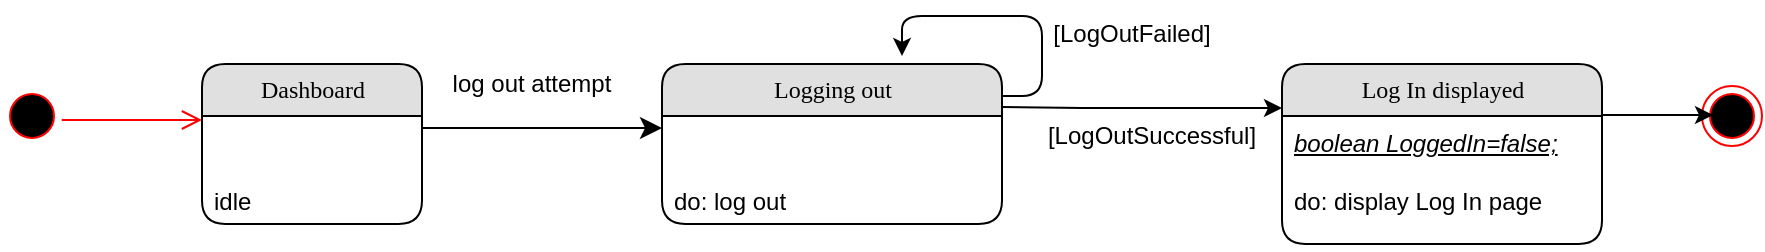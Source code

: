 <mxfile version="13.0.8" type="github">
  <diagram name="Page-1" id="b520641d-4fe3-3701-9064-5fc419738815">
    <mxGraphModel dx="946" dy="597" grid="1" gridSize="10" guides="1" tooltips="1" connect="1" arrows="1" fold="1" page="1" pageScale="1" pageWidth="1100" pageHeight="850" background="#ffffff" math="0" shadow="0">
      <root>
        <mxCell id="0" />
        <mxCell id="1" parent="0" />
        <mxCell id="21ea969265ad0168-39" style="edgeStyle=orthogonalEdgeStyle;html=1;labelBackgroundColor=none;startFill=0;startSize=8;endFill=1;endSize=8;fontFamily=Verdana;fontSize=12;exitX=1;exitY=0.5;" parent="1" edge="1">
          <mxGeometry relative="1" as="geometry">
            <Array as="points" />
            <mxPoint x="250" y="106" as="sourcePoint" />
            <mxPoint x="370" y="106" as="targetPoint" />
          </mxGeometry>
        </mxCell>
        <mxCell id="Hgtj_GoyG-KB-VZRIQT7-10" value="[LogOutFailed]" style="text;html=1;strokeColor=none;fillColor=none;align=center;verticalAlign=middle;whiteSpace=wrap;rounded=0;" parent="1" vertex="1">
          <mxGeometry x="570" y="44" width="70" height="30" as="geometry" />
        </mxCell>
        <mxCell id="Hgtj_GoyG-KB-VZRIQT7-16" value="" style="ellipse;html=1;shape=endState;fillColor=#000000;strokeColor=#ff0000;" parent="1" vertex="1">
          <mxGeometry x="890" y="85" width="30" height="30" as="geometry" />
        </mxCell>
        <mxCell id="Hgtj_GoyG-KB-VZRIQT7-17" value="" style="ellipse;html=1;shape=startState;fillColor=#000000;strokeColor=#ff0000;" parent="1" vertex="1">
          <mxGeometry x="40" y="85" width="30" height="30" as="geometry" />
        </mxCell>
        <mxCell id="Hgtj_GoyG-KB-VZRIQT7-18" value="" style="edgeStyle=orthogonalEdgeStyle;html=1;verticalAlign=bottom;endArrow=open;endSize=8;strokeColor=#ff0000;entryX=0;entryY=0.037;entryDx=0;entryDy=0;entryPerimeter=0;" parent="1" source="Hgtj_GoyG-KB-VZRIQT7-17" target="21ea969265ad0168-7" edge="1">
          <mxGeometry relative="1" as="geometry">
            <mxPoint x="136" y="97" as="targetPoint" />
            <Array as="points">
              <mxPoint x="80" y="102" />
              <mxPoint x="80" y="102" />
            </Array>
          </mxGeometry>
        </mxCell>
        <mxCell id="Hgtj_GoyG-KB-VZRIQT7-23" value="" style="endArrow=classic;html=1;" parent="1" edge="1">
          <mxGeometry width="50" height="50" relative="1" as="geometry">
            <mxPoint x="840" y="99.5" as="sourcePoint" />
            <mxPoint x="895.5" y="99.5" as="targetPoint" />
          </mxGeometry>
        </mxCell>
        <mxCell id="Hgtj_GoyG-KB-VZRIQT7-26" value="log out attempt" style="text;html=1;strokeColor=none;fillColor=none;align=center;verticalAlign=middle;whiteSpace=wrap;rounded=0;" parent="1" vertex="1">
          <mxGeometry x="250" y="74" width="110" height="20" as="geometry" />
        </mxCell>
        <mxCell id="Hgtj_GoyG-KB-VZRIQT7-27" value="" style="edgeStyle=segmentEdgeStyle;endArrow=classic;html=1;" parent="1" edge="1">
          <mxGeometry width="50" height="50" relative="1" as="geometry">
            <mxPoint x="540" y="90" as="sourcePoint" />
            <mxPoint x="490" y="70" as="targetPoint" />
            <Array as="points">
              <mxPoint x="560" y="90" />
              <mxPoint x="560" y="50" />
              <mxPoint x="490" y="50" />
            </Array>
          </mxGeometry>
        </mxCell>
        <mxCell id="Hgtj_GoyG-KB-VZRIQT7-28" value="" style="endArrow=classic;html=1;" parent="1" edge="1">
          <mxGeometry width="50" height="50" relative="1" as="geometry">
            <mxPoint x="540" y="95.5" as="sourcePoint" />
            <mxPoint x="680" y="96" as="targetPoint" />
            <Array as="points">
              <mxPoint x="580" y="96" />
            </Array>
          </mxGeometry>
        </mxCell>
        <mxCell id="Hgtj_GoyG-KB-VZRIQT7-5" value="Log In displayed" style="swimlane;html=1;fontStyle=0;childLayout=stackLayout;horizontal=1;startSize=26;fillColor=#e0e0e0;horizontalStack=0;resizeParent=1;resizeLast=0;collapsible=1;marginBottom=0;swimlaneFillColor=#ffffff;align=center;rounded=1;shadow=0;comic=0;labelBackgroundColor=none;strokeWidth=1;fontFamily=Verdana;fontSize=12" parent="1" vertex="1">
          <mxGeometry x="680" y="74" width="160" height="90" as="geometry" />
        </mxCell>
        <mxCell id="Hgtj_GoyG-KB-VZRIQT7-6" value="&lt;i&gt;&lt;u&gt;boolean LoggedIn=false;&lt;/u&gt;&lt;/i&gt;&lt;br&gt;&lt;br&gt;do: display Log In page" style="text;html=1;strokeColor=none;fillColor=none;spacingLeft=4;spacingRight=4;whiteSpace=wrap;overflow=hidden;rotatable=0;points=[[0,0.5],[1,0.5]];portConstraint=eastwest;" parent="Hgtj_GoyG-KB-VZRIQT7-5" vertex="1">
          <mxGeometry y="26" width="160" height="64" as="geometry" />
        </mxCell>
        <mxCell id="21ea969265ad0168-6" value="Dashboard" style="swimlane;html=1;fontStyle=0;childLayout=stackLayout;horizontal=1;startSize=26;fillColor=#e0e0e0;horizontalStack=0;resizeParent=1;resizeLast=0;collapsible=1;marginBottom=0;swimlaneFillColor=#ffffff;align=center;rounded=1;shadow=0;comic=0;labelBackgroundColor=none;strokeWidth=1;fontFamily=Verdana;fontSize=12" parent="1" vertex="1">
          <mxGeometry x="140" y="74" width="110" height="80" as="geometry" />
        </mxCell>
        <mxCell id="21ea969265ad0168-7" value="&lt;br&gt;&lt;br&gt;idle" style="text;html=1;strokeColor=none;fillColor=none;spacingLeft=4;spacingRight=4;whiteSpace=wrap;overflow=hidden;rotatable=0;points=[[0,0.5],[1,0.5]];portConstraint=eastwest;" parent="21ea969265ad0168-6" vertex="1">
          <mxGeometry y="26" width="110" height="54" as="geometry" />
        </mxCell>
        <mxCell id="Hgtj_GoyG-KB-VZRIQT7-1" value="Logging out" style="swimlane;html=1;fontStyle=0;childLayout=stackLayout;horizontal=1;startSize=26;fillColor=#e0e0e0;horizontalStack=0;resizeParent=1;resizeLast=0;collapsible=1;marginBottom=0;swimlaneFillColor=#ffffff;align=center;rounded=1;shadow=0;comic=0;labelBackgroundColor=none;strokeWidth=1;fontFamily=Verdana;fontSize=12" parent="1" vertex="1">
          <mxGeometry x="370" y="74" width="170" height="80" as="geometry" />
        </mxCell>
        <mxCell id="Hgtj_GoyG-KB-VZRIQT7-2" value="&lt;br&gt;&lt;br&gt;do: log out" style="text;html=1;strokeColor=none;fillColor=none;spacingLeft=4;spacingRight=4;whiteSpace=wrap;overflow=hidden;rotatable=0;points=[[0,0.5],[1,0.5]];portConstraint=eastwest;" parent="Hgtj_GoyG-KB-VZRIQT7-1" vertex="1">
          <mxGeometry y="26" width="170" height="54" as="geometry" />
        </mxCell>
        <mxCell id="Hgtj_GoyG-KB-VZRIQT7-32" value="[LogOutSuccessful]" style="text;html=1;strokeColor=none;fillColor=none;align=center;verticalAlign=middle;whiteSpace=wrap;rounded=0;" parent="1" vertex="1">
          <mxGeometry x="560" y="100" width="110" height="20" as="geometry" />
        </mxCell>
      </root>
    </mxGraphModel>
  </diagram>
</mxfile>
